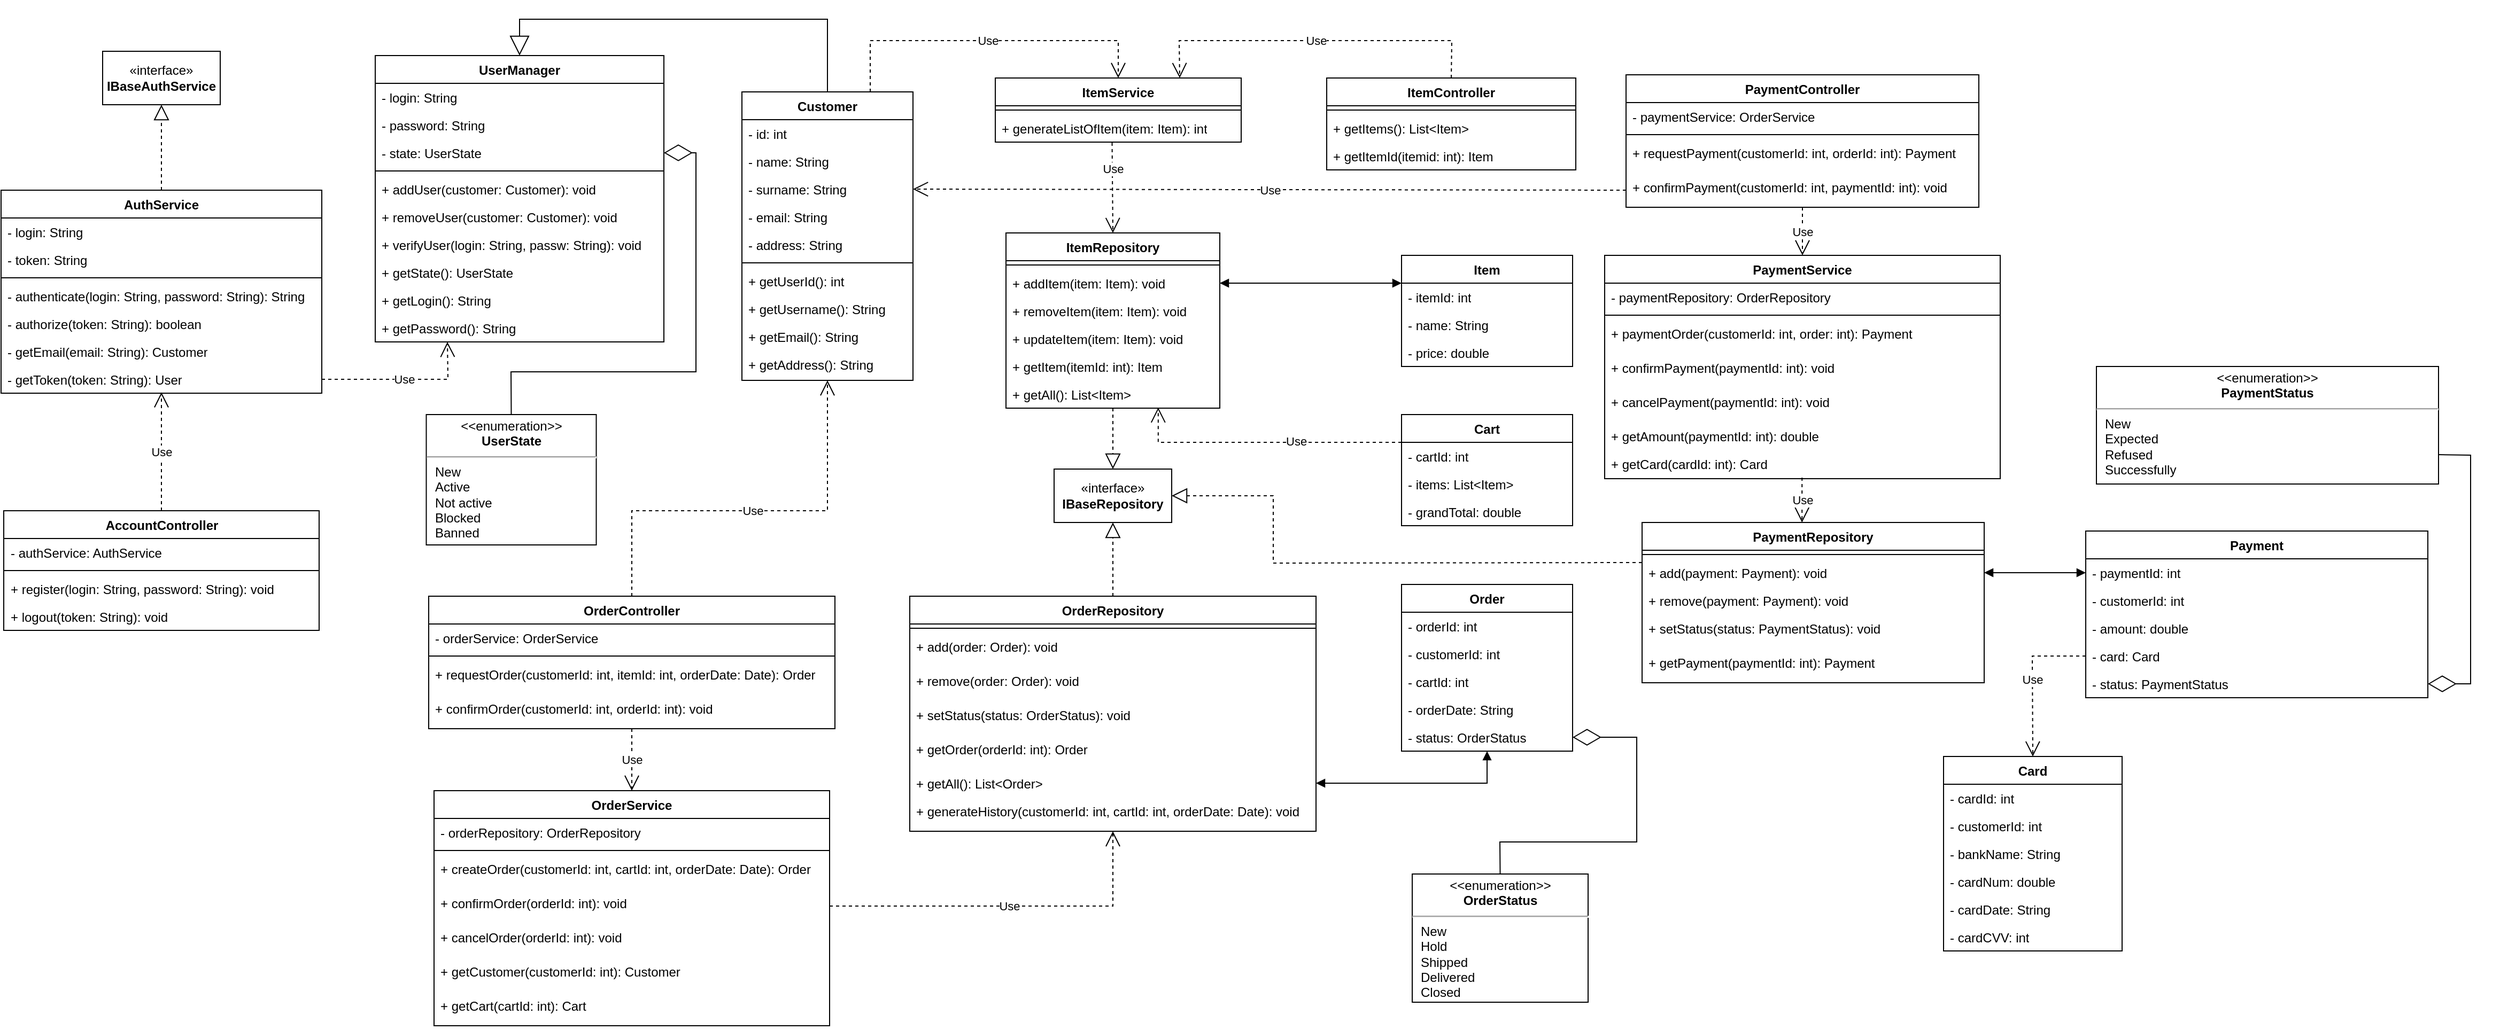 <mxfile version="24.1.0" type="device">
  <diagram id="C5RBs43oDa-KdzZeNtuy" name="Page-1">
    <mxGraphModel dx="2327" dy="2068" grid="1" gridSize="10" guides="1" tooltips="1" connect="1" arrows="1" fold="1" page="1" pageScale="1" pageWidth="827" pageHeight="1169" math="0" shadow="0">
      <root>
        <mxCell id="WIyWlLk6GJQsqaUBKTNV-0" />
        <mxCell id="WIyWlLk6GJQsqaUBKTNV-1" parent="WIyWlLk6GJQsqaUBKTNV-0" />
        <mxCell id="zkfFHV4jXpPFQw0GAbJ--0" value="Customer" style="swimlane;fontStyle=1;align=center;verticalAlign=top;childLayout=stackLayout;horizontal=1;startSize=26;horizontalStack=0;resizeParent=1;resizeLast=0;collapsible=1;marginBottom=0;rounded=0;shadow=0;strokeWidth=1;" parent="WIyWlLk6GJQsqaUBKTNV-1" vertex="1">
          <mxGeometry x="353" y="68" width="160" height="270" as="geometry">
            <mxRectangle x="230" y="140" width="160" height="26" as="alternateBounds" />
          </mxGeometry>
        </mxCell>
        <mxCell id="zkfFHV4jXpPFQw0GAbJ--1" value="- id: int" style="text;align=left;verticalAlign=top;spacingLeft=4;spacingRight=4;overflow=hidden;rotatable=0;points=[[0,0.5],[1,0.5]];portConstraint=eastwest;" parent="zkfFHV4jXpPFQw0GAbJ--0" vertex="1">
          <mxGeometry y="26" width="160" height="26" as="geometry" />
        </mxCell>
        <mxCell id="zkfFHV4jXpPFQw0GAbJ--2" value="- name: String" style="text;align=left;verticalAlign=top;spacingLeft=4;spacingRight=4;overflow=hidden;rotatable=0;points=[[0,0.5],[1,0.5]];portConstraint=eastwest;rounded=0;shadow=0;html=0;" parent="zkfFHV4jXpPFQw0GAbJ--0" vertex="1">
          <mxGeometry y="52" width="160" height="26" as="geometry" />
        </mxCell>
        <mxCell id="yzUJfq3pG1hyiJCJ5-qz-5" value="- surname: String" style="text;align=left;verticalAlign=top;spacingLeft=4;spacingRight=4;overflow=hidden;rotatable=0;points=[[0,0.5],[1,0.5]];portConstraint=eastwest;rounded=0;shadow=0;html=0;" parent="zkfFHV4jXpPFQw0GAbJ--0" vertex="1">
          <mxGeometry y="78" width="160" height="26" as="geometry" />
        </mxCell>
        <mxCell id="zkfFHV4jXpPFQw0GAbJ--3" value="- email: String" style="text;align=left;verticalAlign=top;spacingLeft=4;spacingRight=4;overflow=hidden;rotatable=0;points=[[0,0.5],[1,0.5]];portConstraint=eastwest;rounded=0;shadow=0;html=0;" parent="zkfFHV4jXpPFQw0GAbJ--0" vertex="1">
          <mxGeometry y="104" width="160" height="26" as="geometry" />
        </mxCell>
        <mxCell id="Utnqw9MbGtjkP07QCAIf-25" value="- address: String" style="text;align=left;verticalAlign=top;spacingLeft=4;spacingRight=4;overflow=hidden;rotatable=0;points=[[0,0.5],[1,0.5]];portConstraint=eastwest;rounded=0;shadow=0;html=0;" parent="zkfFHV4jXpPFQw0GAbJ--0" vertex="1">
          <mxGeometry y="130" width="160" height="26" as="geometry" />
        </mxCell>
        <mxCell id="zkfFHV4jXpPFQw0GAbJ--4" value="" style="line;html=1;strokeWidth=1;align=left;verticalAlign=middle;spacingTop=-1;spacingLeft=3;spacingRight=3;rotatable=0;labelPosition=right;points=[];portConstraint=eastwest;" parent="zkfFHV4jXpPFQw0GAbJ--0" vertex="1">
          <mxGeometry y="156" width="160" height="8" as="geometry" />
        </mxCell>
        <mxCell id="zkfFHV4jXpPFQw0GAbJ--5" value="+ getUserId(): int " style="text;align=left;verticalAlign=top;spacingLeft=4;spacingRight=4;overflow=hidden;rotatable=0;points=[[0,0.5],[1,0.5]];portConstraint=eastwest;" parent="zkfFHV4jXpPFQw0GAbJ--0" vertex="1">
          <mxGeometry y="164" width="160" height="26" as="geometry" />
        </mxCell>
        <mxCell id="Utnqw9MbGtjkP07QCAIf-0" value="+ getUsername(): String" style="text;align=left;verticalAlign=top;spacingLeft=4;spacingRight=4;overflow=hidden;rotatable=0;points=[[0,0.5],[1,0.5]];portConstraint=eastwest;" parent="zkfFHV4jXpPFQw0GAbJ--0" vertex="1">
          <mxGeometry y="190" width="160" height="26" as="geometry" />
        </mxCell>
        <mxCell id="Utnqw9MbGtjkP07QCAIf-1" value="+ getEmail(): String" style="text;align=left;verticalAlign=top;spacingLeft=4;spacingRight=4;overflow=hidden;rotatable=0;points=[[0,0.5],[1,0.5]];portConstraint=eastwest;" parent="zkfFHV4jXpPFQw0GAbJ--0" vertex="1">
          <mxGeometry y="216" width="160" height="26" as="geometry" />
        </mxCell>
        <mxCell id="Utnqw9MbGtjkP07QCAIf-26" value="+ getAddress(): String" style="text;align=left;verticalAlign=top;spacingLeft=4;spacingRight=4;overflow=hidden;rotatable=0;points=[[0,0.5],[1,0.5]];portConstraint=eastwest;" parent="zkfFHV4jXpPFQw0GAbJ--0" vertex="1">
          <mxGeometry y="242" width="160" height="26" as="geometry" />
        </mxCell>
        <mxCell id="zkfFHV4jXpPFQw0GAbJ--6" value="Order" style="swimlane;fontStyle=1;align=center;verticalAlign=top;childLayout=stackLayout;horizontal=1;startSize=26;horizontalStack=0;resizeParent=1;resizeLast=0;collapsible=1;marginBottom=0;rounded=0;shadow=0;strokeWidth=1;" parent="WIyWlLk6GJQsqaUBKTNV-1" vertex="1">
          <mxGeometry x="970" y="529" width="160" height="156" as="geometry">
            <mxRectangle x="970" y="529" width="160" height="26" as="alternateBounds" />
          </mxGeometry>
        </mxCell>
        <mxCell id="zkfFHV4jXpPFQw0GAbJ--7" value="- orderId: int" style="text;align=left;verticalAlign=top;spacingLeft=4;spacingRight=4;overflow=hidden;rotatable=0;points=[[0,0.5],[1,0.5]];portConstraint=eastwest;" parent="zkfFHV4jXpPFQw0GAbJ--6" vertex="1">
          <mxGeometry y="26" width="160" height="26" as="geometry" />
        </mxCell>
        <mxCell id="h6-QNopqAeGrzjp_F7i4-49" value="- customerId: int" style="text;align=left;verticalAlign=top;spacingLeft=4;spacingRight=4;overflow=hidden;rotatable=0;points=[[0,0.5],[1,0.5]];portConstraint=eastwest;rounded=0;shadow=0;html=0;" parent="zkfFHV4jXpPFQw0GAbJ--6" vertex="1">
          <mxGeometry y="52" width="160" height="26" as="geometry" />
        </mxCell>
        <mxCell id="h6-QNopqAeGrzjp_F7i4-50" value="- cartId: int" style="text;align=left;verticalAlign=top;spacingLeft=4;spacingRight=4;overflow=hidden;rotatable=0;points=[[0,0.5],[1,0.5]];portConstraint=eastwest;rounded=0;shadow=0;html=0;" parent="zkfFHV4jXpPFQw0GAbJ--6" vertex="1">
          <mxGeometry y="78" width="160" height="26" as="geometry" />
        </mxCell>
        <mxCell id="yzUJfq3pG1hyiJCJ5-qz-48" value="- orderDate: String" style="text;align=left;verticalAlign=top;spacingLeft=4;spacingRight=4;overflow=hidden;rotatable=0;points=[[0,0.5],[1,0.5]];portConstraint=eastwest;rounded=0;shadow=0;html=0;" parent="zkfFHV4jXpPFQw0GAbJ--6" vertex="1">
          <mxGeometry y="104" width="160" height="26" as="geometry" />
        </mxCell>
        <mxCell id="Utnqw9MbGtjkP07QCAIf-2" value="- status: OrderStatus" style="text;align=left;verticalAlign=top;spacingLeft=4;spacingRight=4;overflow=hidden;rotatable=0;points=[[0,0.5],[1,0.5]];portConstraint=eastwest;rounded=0;shadow=0;html=0;" parent="zkfFHV4jXpPFQw0GAbJ--6" vertex="1">
          <mxGeometry y="130" width="160" height="26" as="geometry" />
        </mxCell>
        <mxCell id="Utnqw9MbGtjkP07QCAIf-5" value="Item" style="swimlane;fontStyle=1;align=center;verticalAlign=top;childLayout=stackLayout;horizontal=1;startSize=26;horizontalStack=0;resizeParent=1;resizeParentMax=0;resizeLast=0;collapsible=1;marginBottom=0;whiteSpace=wrap;html=1;" parent="WIyWlLk6GJQsqaUBKTNV-1" vertex="1">
          <mxGeometry x="970" y="221" width="160" height="104" as="geometry" />
        </mxCell>
        <mxCell id="Utnqw9MbGtjkP07QCAIf-6" value="- itemId: int" style="text;strokeColor=none;fillColor=none;align=left;verticalAlign=top;spacingLeft=4;spacingRight=4;overflow=hidden;rotatable=0;points=[[0,0.5],[1,0.5]];portConstraint=eastwest;whiteSpace=wrap;html=1;" parent="Utnqw9MbGtjkP07QCAIf-5" vertex="1">
          <mxGeometry y="26" width="160" height="26" as="geometry" />
        </mxCell>
        <mxCell id="Utnqw9MbGtjkP07QCAIf-10" value="- name: String" style="text;strokeColor=none;fillColor=none;align=left;verticalAlign=top;spacingLeft=4;spacingRight=4;overflow=hidden;rotatable=0;points=[[0,0.5],[1,0.5]];portConstraint=eastwest;whiteSpace=wrap;html=1;" parent="Utnqw9MbGtjkP07QCAIf-5" vertex="1">
          <mxGeometry y="52" width="160" height="26" as="geometry" />
        </mxCell>
        <mxCell id="Utnqw9MbGtjkP07QCAIf-12" value="- price: double" style="text;strokeColor=none;fillColor=none;align=left;verticalAlign=top;spacingLeft=4;spacingRight=4;overflow=hidden;rotatable=0;points=[[0,0.5],[1,0.5]];portConstraint=eastwest;whiteSpace=wrap;html=1;" parent="Utnqw9MbGtjkP07QCAIf-5" vertex="1">
          <mxGeometry y="78" width="160" height="26" as="geometry" />
        </mxCell>
        <mxCell id="Utnqw9MbGtjkP07QCAIf-13" value="UserManager" style="swimlane;fontStyle=1;align=center;verticalAlign=top;childLayout=stackLayout;horizontal=1;startSize=26;horizontalStack=0;resizeParent=1;resizeParentMax=0;resizeLast=0;collapsible=1;marginBottom=0;whiteSpace=wrap;html=1;" parent="WIyWlLk6GJQsqaUBKTNV-1" vertex="1">
          <mxGeometry x="10" y="34" width="270" height="268" as="geometry">
            <mxRectangle x="10" y="34" width="110" height="30" as="alternateBounds" />
          </mxGeometry>
        </mxCell>
        <mxCell id="Utnqw9MbGtjkP07QCAIf-23" value="- login: String" style="text;strokeColor=none;fillColor=none;align=left;verticalAlign=top;spacingLeft=4;spacingRight=4;overflow=hidden;rotatable=0;points=[[0,0.5],[1,0.5]];portConstraint=eastwest;whiteSpace=wrap;html=1;" parent="Utnqw9MbGtjkP07QCAIf-13" vertex="1">
          <mxGeometry y="26" width="270" height="26" as="geometry" />
        </mxCell>
        <mxCell id="Utnqw9MbGtjkP07QCAIf-14" value="- password: String" style="text;strokeColor=none;fillColor=none;align=left;verticalAlign=top;spacingLeft=4;spacingRight=4;overflow=hidden;rotatable=0;points=[[0,0.5],[1,0.5]];portConstraint=eastwest;whiteSpace=wrap;html=1;" parent="Utnqw9MbGtjkP07QCAIf-13" vertex="1">
          <mxGeometry y="52" width="270" height="26" as="geometry" />
        </mxCell>
        <mxCell id="Utnqw9MbGtjkP07QCAIf-21" value="- state: UserState" style="text;strokeColor=none;fillColor=none;align=left;verticalAlign=top;spacingLeft=4;spacingRight=4;overflow=hidden;rotatable=0;points=[[0,0.5],[1,0.5]];portConstraint=eastwest;whiteSpace=wrap;html=1;" parent="Utnqw9MbGtjkP07QCAIf-13" vertex="1">
          <mxGeometry y="78" width="270" height="26" as="geometry" />
        </mxCell>
        <mxCell id="Utnqw9MbGtjkP07QCAIf-15" value="" style="line;strokeWidth=1;fillColor=none;align=left;verticalAlign=middle;spacingTop=-1;spacingLeft=3;spacingRight=3;rotatable=0;labelPosition=right;points=[];portConstraint=eastwest;strokeColor=inherit;" parent="Utnqw9MbGtjkP07QCAIf-13" vertex="1">
          <mxGeometry y="104" width="270" height="8" as="geometry" />
        </mxCell>
        <mxCell id="7NX_HqabNB2ax2BZfUgR-0" value="+ addUser(customer: Customer): void" style="text;strokeColor=none;fillColor=none;align=left;verticalAlign=top;spacingLeft=4;spacingRight=4;overflow=hidden;rotatable=0;points=[[0,0.5],[1,0.5]];portConstraint=eastwest;whiteSpace=wrap;html=1;" vertex="1" parent="Utnqw9MbGtjkP07QCAIf-13">
          <mxGeometry y="112" width="270" height="26" as="geometry" />
        </mxCell>
        <mxCell id="7NX_HqabNB2ax2BZfUgR-1" value="+ removeUser(customer: Customer): void" style="text;strokeColor=none;fillColor=none;align=left;verticalAlign=top;spacingLeft=4;spacingRight=4;overflow=hidden;rotatable=0;points=[[0,0.5],[1,0.5]];portConstraint=eastwest;whiteSpace=wrap;html=1;" vertex="1" parent="Utnqw9MbGtjkP07QCAIf-13">
          <mxGeometry y="138" width="270" height="26" as="geometry" />
        </mxCell>
        <mxCell id="Utnqw9MbGtjkP07QCAIf-16" value="+ verifyUser(login: String, passw: String): void" style="text;strokeColor=none;fillColor=none;align=left;verticalAlign=top;spacingLeft=4;spacingRight=4;overflow=hidden;rotatable=0;points=[[0,0.5],[1,0.5]];portConstraint=eastwest;whiteSpace=wrap;html=1;" parent="Utnqw9MbGtjkP07QCAIf-13" vertex="1">
          <mxGeometry y="164" width="270" height="26" as="geometry" />
        </mxCell>
        <mxCell id="Utnqw9MbGtjkP07QCAIf-24" value="+ getState(): UserState" style="text;strokeColor=none;fillColor=none;align=left;verticalAlign=top;spacingLeft=4;spacingRight=4;overflow=hidden;rotatable=0;points=[[0,0.5],[1,0.5]];portConstraint=eastwest;whiteSpace=wrap;html=1;" parent="Utnqw9MbGtjkP07QCAIf-13" vertex="1">
          <mxGeometry y="190" width="270" height="26" as="geometry" />
        </mxCell>
        <mxCell id="yzUJfq3pG1hyiJCJ5-qz-66" value="+ getLogin(): String" style="text;strokeColor=none;fillColor=none;align=left;verticalAlign=top;spacingLeft=4;spacingRight=4;overflow=hidden;rotatable=0;points=[[0,0.5],[1,0.5]];portConstraint=eastwest;whiteSpace=wrap;html=1;" parent="Utnqw9MbGtjkP07QCAIf-13" vertex="1">
          <mxGeometry y="216" width="270" height="26" as="geometry" />
        </mxCell>
        <mxCell id="Utnqw9MbGtjkP07QCAIf-22" value="+ getPassword(): String" style="text;strokeColor=none;fillColor=none;align=left;verticalAlign=top;spacingLeft=4;spacingRight=4;overflow=hidden;rotatable=0;points=[[0,0.5],[1,0.5]];portConstraint=eastwest;whiteSpace=wrap;html=1;" parent="Utnqw9MbGtjkP07QCAIf-13" vertex="1">
          <mxGeometry y="242" width="270" height="26" as="geometry" />
        </mxCell>
        <mxCell id="Utnqw9MbGtjkP07QCAIf-40" value="&lt;p style=&quot;margin:0px;margin-top:4px;text-align:center;&quot;&gt;&amp;lt;&amp;lt;enumeration&amp;gt;&amp;gt;&lt;br&gt;&lt;b&gt;UserState&lt;/b&gt;&lt;/p&gt;&lt;hr&gt;&lt;p style=&quot;margin:0px;margin-left:8px;text-align:left;&quot;&gt;New&lt;br&gt;Active&lt;/p&gt;&lt;p style=&quot;margin:0px;margin-left:8px;text-align:left;&quot;&gt;Not active&lt;br&gt;&lt;/p&gt;&lt;p style=&quot;margin:0px;margin-left:8px;text-align:left;&quot;&gt;Blocked&lt;/p&gt;&lt;p style=&quot;margin:0px;margin-left:8px;text-align:left;&quot;&gt;Banned&lt;/p&gt;&lt;p style=&quot;margin:0px;margin-left:8px;text-align:left;&quot;&gt;&lt;br&gt;&lt;/p&gt;" style="shape=rect;html=1;overflow=fill;whiteSpace=wrap;" parent="WIyWlLk6GJQsqaUBKTNV-1" vertex="1">
          <mxGeometry x="57.75" y="370" width="159" height="122" as="geometry" />
        </mxCell>
        <mxCell id="Utnqw9MbGtjkP07QCAIf-41" value="Payment" style="swimlane;fontStyle=1;align=center;verticalAlign=top;childLayout=stackLayout;horizontal=1;startSize=26;horizontalStack=0;resizeParent=1;resizeParentMax=0;resizeLast=0;collapsible=1;marginBottom=0;whiteSpace=wrap;html=1;" parent="WIyWlLk6GJQsqaUBKTNV-1" vertex="1">
          <mxGeometry x="1610" y="479" width="320" height="156" as="geometry" />
        </mxCell>
        <mxCell id="Utnqw9MbGtjkP07QCAIf-42" value="- paymentId: int" style="text;strokeColor=none;fillColor=none;align=left;verticalAlign=top;spacingLeft=4;spacingRight=4;overflow=hidden;rotatable=0;points=[[0,0.5],[1,0.5]];portConstraint=eastwest;whiteSpace=wrap;html=1;" parent="Utnqw9MbGtjkP07QCAIf-41" vertex="1">
          <mxGeometry y="26" width="320" height="26" as="geometry" />
        </mxCell>
        <mxCell id="h6-QNopqAeGrzjp_F7i4-93" value="- customerId: int" style="text;align=left;verticalAlign=top;spacingLeft=4;spacingRight=4;overflow=hidden;rotatable=0;points=[[0,0.5],[1,0.5]];portConstraint=eastwest;rounded=0;shadow=0;html=0;" parent="Utnqw9MbGtjkP07QCAIf-41" vertex="1">
          <mxGeometry y="52" width="320" height="26" as="geometry" />
        </mxCell>
        <mxCell id="Utnqw9MbGtjkP07QCAIf-48" value="- amount: double" style="text;strokeColor=none;fillColor=none;align=left;verticalAlign=top;spacingLeft=4;spacingRight=4;overflow=hidden;rotatable=0;points=[[0,0.5],[1,0.5]];portConstraint=eastwest;whiteSpace=wrap;html=1;" parent="Utnqw9MbGtjkP07QCAIf-41" vertex="1">
          <mxGeometry y="78" width="320" height="26" as="geometry" />
        </mxCell>
        <mxCell id="h6-QNopqAeGrzjp_F7i4-112" value="- card: Card" style="text;strokeColor=none;fillColor=none;align=left;verticalAlign=top;spacingLeft=4;spacingRight=4;overflow=hidden;rotatable=0;points=[[0,0.5],[1,0.5]];portConstraint=eastwest;whiteSpace=wrap;html=1;" parent="Utnqw9MbGtjkP07QCAIf-41" vertex="1">
          <mxGeometry y="104" width="320" height="26" as="geometry" />
        </mxCell>
        <mxCell id="Utnqw9MbGtjkP07QCAIf-47" value="- status:&amp;nbsp;PaymentStatus" style="text;strokeColor=none;fillColor=none;align=left;verticalAlign=top;spacingLeft=4;spacingRight=4;overflow=hidden;rotatable=0;points=[[0,0.5],[1,0.5]];portConstraint=eastwest;whiteSpace=wrap;html=1;" parent="Utnqw9MbGtjkP07QCAIf-41" vertex="1">
          <mxGeometry y="130" width="320" height="26" as="geometry" />
        </mxCell>
        <mxCell id="Utnqw9MbGtjkP07QCAIf-57" value="ItemRepository" style="swimlane;fontStyle=1;align=center;verticalAlign=top;childLayout=stackLayout;horizontal=1;startSize=26;horizontalStack=0;resizeParent=1;resizeParentMax=0;resizeLast=0;collapsible=1;marginBottom=0;whiteSpace=wrap;html=1;" parent="WIyWlLk6GJQsqaUBKTNV-1" vertex="1">
          <mxGeometry x="600" y="200" width="200" height="164" as="geometry">
            <mxRectangle x="600" y="200" width="120" height="30" as="alternateBounds" />
          </mxGeometry>
        </mxCell>
        <mxCell id="Utnqw9MbGtjkP07QCAIf-59" value="" style="line;strokeWidth=1;fillColor=none;align=left;verticalAlign=middle;spacingTop=-1;spacingLeft=3;spacingRight=3;rotatable=0;labelPosition=right;points=[];portConstraint=eastwest;strokeColor=inherit;" parent="Utnqw9MbGtjkP07QCAIf-57" vertex="1">
          <mxGeometry y="26" width="200" height="8" as="geometry" />
        </mxCell>
        <mxCell id="Utnqw9MbGtjkP07QCAIf-60" value="+ addItem(item: Item): void" style="text;strokeColor=none;fillColor=none;align=left;verticalAlign=top;spacingLeft=4;spacingRight=4;overflow=hidden;rotatable=0;points=[[0,0.5],[1,0.5]];portConstraint=eastwest;whiteSpace=wrap;html=1;" parent="Utnqw9MbGtjkP07QCAIf-57" vertex="1">
          <mxGeometry y="34" width="200" height="26" as="geometry" />
        </mxCell>
        <mxCell id="Utnqw9MbGtjkP07QCAIf-61" value="+ removeItem(item: Item): void" style="text;strokeColor=none;fillColor=none;align=left;verticalAlign=top;spacingLeft=4;spacingRight=4;overflow=hidden;rotatable=0;points=[[0,0.5],[1,0.5]];portConstraint=eastwest;whiteSpace=wrap;html=1;" parent="Utnqw9MbGtjkP07QCAIf-57" vertex="1">
          <mxGeometry y="60" width="200" height="26" as="geometry" />
        </mxCell>
        <mxCell id="h6-QNopqAeGrzjp_F7i4-10" value="+ updateItem(item: Item): void" style="text;strokeColor=none;fillColor=none;align=left;verticalAlign=top;spacingLeft=4;spacingRight=4;overflow=hidden;rotatable=0;points=[[0,0.5],[1,0.5]];portConstraint=eastwest;whiteSpace=wrap;html=1;" parent="Utnqw9MbGtjkP07QCAIf-57" vertex="1">
          <mxGeometry y="86" width="200" height="26" as="geometry" />
        </mxCell>
        <mxCell id="h6-QNopqAeGrzjp_F7i4-41" value="+ getItem(itemId: int): Item" style="text;strokeColor=none;fillColor=none;align=left;verticalAlign=top;spacingLeft=4;spacingRight=4;overflow=hidden;rotatable=0;points=[[0,0.5],[1,0.5]];portConstraint=eastwest;whiteSpace=wrap;html=1;" parent="Utnqw9MbGtjkP07QCAIf-57" vertex="1">
          <mxGeometry y="112" width="200" height="26" as="geometry" />
        </mxCell>
        <mxCell id="Utnqw9MbGtjkP07QCAIf-62" value="+ getAll(): List&amp;lt;Item&amp;gt;" style="text;strokeColor=none;fillColor=none;align=left;verticalAlign=top;spacingLeft=4;spacingRight=4;overflow=hidden;rotatable=0;points=[[0,0.5],[1,0.5]];portConstraint=eastwest;whiteSpace=wrap;html=1;" parent="Utnqw9MbGtjkP07QCAIf-57" vertex="1">
          <mxGeometry y="138" width="200" height="26" as="geometry" />
        </mxCell>
        <mxCell id="Utnqw9MbGtjkP07QCAIf-69" value="&lt;p style=&quot;margin:0px;margin-top:4px;text-align:center;&quot;&gt;&amp;lt;&amp;lt;enumeration&amp;gt;&amp;gt;&lt;br&gt;&lt;b&gt;OrderStatus&lt;/b&gt;&lt;/p&gt;&lt;hr&gt;&lt;p style=&quot;margin:0px;margin-left:8px;text-align:left;&quot;&gt;New&lt;/p&gt;&lt;p style=&quot;margin:0px;margin-left:8px;text-align:left;&quot;&gt;Hold&lt;br&gt;Shipped&lt;/p&gt;&lt;p style=&quot;margin:0px;margin-left:8px;text-align:left;&quot;&gt;Delivered&lt;/p&gt;&lt;p style=&quot;margin:0px;margin-left:8px;text-align:left;&quot;&gt;Closed&lt;/p&gt;" style="shape=rect;html=1;overflow=fill;whiteSpace=wrap;" parent="WIyWlLk6GJQsqaUBKTNV-1" vertex="1">
          <mxGeometry x="980" y="800" width="164.5" height="120" as="geometry" />
        </mxCell>
        <mxCell id="_effBSv1VUjX19H3uU8J-0" value="AuthService" style="swimlane;fontStyle=1;align=center;verticalAlign=top;childLayout=stackLayout;horizontal=1;startSize=26;horizontalStack=0;resizeParent=1;resizeParentMax=0;resizeLast=0;collapsible=1;marginBottom=0;whiteSpace=wrap;html=1;" parent="WIyWlLk6GJQsqaUBKTNV-1" vertex="1">
          <mxGeometry x="-340" y="160" width="300" height="190" as="geometry" />
        </mxCell>
        <mxCell id="_effBSv1VUjX19H3uU8J-1" value="- login: String" style="text;strokeColor=none;fillColor=none;align=left;verticalAlign=top;spacingLeft=4;spacingRight=4;overflow=hidden;rotatable=0;points=[[0,0.5],[1,0.5]];portConstraint=eastwest;whiteSpace=wrap;html=1;" parent="_effBSv1VUjX19H3uU8J-0" vertex="1">
          <mxGeometry y="26" width="300" height="26" as="geometry" />
        </mxCell>
        <mxCell id="_effBSv1VUjX19H3uU8J-5" value="- token: String" style="text;strokeColor=none;fillColor=none;align=left;verticalAlign=top;spacingLeft=4;spacingRight=4;overflow=hidden;rotatable=0;points=[[0,0.5],[1,0.5]];portConstraint=eastwest;whiteSpace=wrap;html=1;" parent="_effBSv1VUjX19H3uU8J-0" vertex="1">
          <mxGeometry y="52" width="300" height="26" as="geometry" />
        </mxCell>
        <mxCell id="_effBSv1VUjX19H3uU8J-2" value="" style="line;strokeWidth=1;fillColor=none;align=left;verticalAlign=middle;spacingTop=-1;spacingLeft=3;spacingRight=3;rotatable=0;labelPosition=right;points=[];portConstraint=eastwest;strokeColor=inherit;" parent="_effBSv1VUjX19H3uU8J-0" vertex="1">
          <mxGeometry y="78" width="300" height="8" as="geometry" />
        </mxCell>
        <mxCell id="_effBSv1VUjX19H3uU8J-3" value="- authenticate(login: String, password: String): String" style="text;strokeColor=none;fillColor=none;align=left;verticalAlign=top;spacingLeft=4;spacingRight=4;overflow=hidden;rotatable=0;points=[[0,0.5],[1,0.5]];portConstraint=eastwest;whiteSpace=wrap;html=1;" parent="_effBSv1VUjX19H3uU8J-0" vertex="1">
          <mxGeometry y="86" width="300" height="26" as="geometry" />
        </mxCell>
        <mxCell id="_effBSv1VUjX19H3uU8J-6" value="- authorize(token: String): boolean" style="text;strokeColor=none;fillColor=none;align=left;verticalAlign=top;spacingLeft=4;spacingRight=4;overflow=hidden;rotatable=0;points=[[0,0.5],[1,0.5]];portConstraint=eastwest;whiteSpace=wrap;html=1;" parent="_effBSv1VUjX19H3uU8J-0" vertex="1">
          <mxGeometry y="112" width="300" height="26" as="geometry" />
        </mxCell>
        <mxCell id="_effBSv1VUjX19H3uU8J-7" value="- getEmail(email: String): Customer" style="text;strokeColor=none;fillColor=none;align=left;verticalAlign=top;spacingLeft=4;spacingRight=4;overflow=hidden;rotatable=0;points=[[0,0.5],[1,0.5]];portConstraint=eastwest;whiteSpace=wrap;html=1;" parent="_effBSv1VUjX19H3uU8J-0" vertex="1">
          <mxGeometry y="138" width="300" height="26" as="geometry" />
        </mxCell>
        <mxCell id="_effBSv1VUjX19H3uU8J-8" value="- getToken(token: String): User" style="text;strokeColor=none;fillColor=none;align=left;verticalAlign=top;spacingLeft=4;spacingRight=4;overflow=hidden;rotatable=0;points=[[0,0.5],[1,0.5]];portConstraint=eastwest;whiteSpace=wrap;html=1;" parent="_effBSv1VUjX19H3uU8J-0" vertex="1">
          <mxGeometry y="164" width="300" height="26" as="geometry" />
        </mxCell>
        <mxCell id="_effBSv1VUjX19H3uU8J-4" value="«interface»&lt;br&gt;&lt;b&gt;IBaseAuthService&lt;/b&gt;" style="html=1;whiteSpace=wrap;" parent="WIyWlLk6GJQsqaUBKTNV-1" vertex="1">
          <mxGeometry x="-245" y="30" width="110" height="50" as="geometry" />
        </mxCell>
        <mxCell id="_effBSv1VUjX19H3uU8J-9" value="AccountController" style="swimlane;fontStyle=1;align=center;verticalAlign=top;childLayout=stackLayout;horizontal=1;startSize=26;horizontalStack=0;resizeParent=1;resizeParentMax=0;resizeLast=0;collapsible=1;marginBottom=0;whiteSpace=wrap;html=1;" parent="WIyWlLk6GJQsqaUBKTNV-1" vertex="1">
          <mxGeometry x="-337.5" y="460" width="295" height="112" as="geometry" />
        </mxCell>
        <mxCell id="_effBSv1VUjX19H3uU8J-10" value="- authService: AuthService" style="text;strokeColor=none;fillColor=none;align=left;verticalAlign=top;spacingLeft=4;spacingRight=4;overflow=hidden;rotatable=0;points=[[0,0.5],[1,0.5]];portConstraint=eastwest;whiteSpace=wrap;html=1;" parent="_effBSv1VUjX19H3uU8J-9" vertex="1">
          <mxGeometry y="26" width="295" height="26" as="geometry" />
        </mxCell>
        <mxCell id="_effBSv1VUjX19H3uU8J-11" value="" style="line;strokeWidth=1;fillColor=none;align=left;verticalAlign=middle;spacingTop=-1;spacingLeft=3;spacingRight=3;rotatable=0;labelPosition=right;points=[];portConstraint=eastwest;strokeColor=inherit;" parent="_effBSv1VUjX19H3uU8J-9" vertex="1">
          <mxGeometry y="52" width="295" height="8" as="geometry" />
        </mxCell>
        <mxCell id="_effBSv1VUjX19H3uU8J-12" value="+ register(login: String, password: String): void" style="text;strokeColor=none;fillColor=none;align=left;verticalAlign=top;spacingLeft=4;spacingRight=4;overflow=hidden;rotatable=0;points=[[0,0.5],[1,0.5]];portConstraint=eastwest;whiteSpace=wrap;html=1;" parent="_effBSv1VUjX19H3uU8J-9" vertex="1">
          <mxGeometry y="60" width="295" height="26" as="geometry" />
        </mxCell>
        <mxCell id="_effBSv1VUjX19H3uU8J-17" value="+ logout(token: String): void" style="text;strokeColor=none;fillColor=none;align=left;verticalAlign=top;spacingLeft=4;spacingRight=4;overflow=hidden;rotatable=0;points=[[0,0.5],[1,0.5]];portConstraint=eastwest;whiteSpace=wrap;html=1;" parent="_effBSv1VUjX19H3uU8J-9" vertex="1">
          <mxGeometry y="86" width="295" height="26" as="geometry" />
        </mxCell>
        <mxCell id="_effBSv1VUjX19H3uU8J-19" value="" style="endArrow=block;dashed=1;endFill=0;endSize=12;html=1;rounded=0;exitX=0.5;exitY=0;exitDx=0;exitDy=0;entryX=0.5;entryY=1;entryDx=0;entryDy=0;" parent="WIyWlLk6GJQsqaUBKTNV-1" source="_effBSv1VUjX19H3uU8J-0" target="_effBSv1VUjX19H3uU8J-4" edge="1">
          <mxGeometry width="160" relative="1" as="geometry">
            <mxPoint x="-80" y="280" as="sourcePoint" />
            <mxPoint x="80" y="280" as="targetPoint" />
          </mxGeometry>
        </mxCell>
        <mxCell id="_effBSv1VUjX19H3uU8J-22" value="Use" style="endArrow=open;endSize=12;dashed=1;html=1;rounded=0;exitX=0.5;exitY=0;exitDx=0;exitDy=0;entryX=0.5;entryY=0.968;entryDx=0;entryDy=0;entryPerimeter=0;" parent="WIyWlLk6GJQsqaUBKTNV-1" source="_effBSv1VUjX19H3uU8J-9" target="_effBSv1VUjX19H3uU8J-8" edge="1">
          <mxGeometry width="160" relative="1" as="geometry">
            <mxPoint x="140" y="370" as="sourcePoint" />
            <mxPoint x="300" y="370" as="targetPoint" />
          </mxGeometry>
        </mxCell>
        <mxCell id="yzUJfq3pG1hyiJCJ5-qz-0" value="Card" style="swimlane;fontStyle=1;align=center;verticalAlign=top;childLayout=stackLayout;horizontal=1;startSize=26;horizontalStack=0;resizeParent=1;resizeParentMax=0;resizeLast=0;collapsible=1;marginBottom=0;whiteSpace=wrap;html=1;" parent="WIyWlLk6GJQsqaUBKTNV-1" vertex="1">
          <mxGeometry x="1477" y="690" width="167" height="182" as="geometry">
            <mxRectangle x="1895" y="80" width="70" height="30" as="alternateBounds" />
          </mxGeometry>
        </mxCell>
        <mxCell id="h6-QNopqAeGrzjp_F7i4-110" value="- cardId: int" style="text;strokeColor=none;fillColor=none;align=left;verticalAlign=top;spacingLeft=4;spacingRight=4;overflow=hidden;rotatable=0;points=[[0,0.5],[1,0.5]];portConstraint=eastwest;whiteSpace=wrap;html=1;" parent="yzUJfq3pG1hyiJCJ5-qz-0" vertex="1">
          <mxGeometry y="26" width="167" height="26" as="geometry" />
        </mxCell>
        <mxCell id="yzUJfq3pG1hyiJCJ5-qz-1" value="- customerId: int" style="text;strokeColor=none;fillColor=none;align=left;verticalAlign=top;spacingLeft=4;spacingRight=4;overflow=hidden;rotatable=0;points=[[0,0.5],[1,0.5]];portConstraint=eastwest;whiteSpace=wrap;html=1;" parent="yzUJfq3pG1hyiJCJ5-qz-0" vertex="1">
          <mxGeometry y="52" width="167" height="26" as="geometry" />
        </mxCell>
        <mxCell id="yzUJfq3pG1hyiJCJ5-qz-6" value="- bankName: String" style="text;strokeColor=none;fillColor=none;align=left;verticalAlign=top;spacingLeft=4;spacingRight=4;overflow=hidden;rotatable=0;points=[[0,0.5],[1,0.5]];portConstraint=eastwest;whiteSpace=wrap;html=1;" parent="yzUJfq3pG1hyiJCJ5-qz-0" vertex="1">
          <mxGeometry y="78" width="167" height="26" as="geometry" />
        </mxCell>
        <mxCell id="yzUJfq3pG1hyiJCJ5-qz-7" value="- cardNum: double" style="text;strokeColor=none;fillColor=none;align=left;verticalAlign=top;spacingLeft=4;spacingRight=4;overflow=hidden;rotatable=0;points=[[0,0.5],[1,0.5]];portConstraint=eastwest;whiteSpace=wrap;html=1;" parent="yzUJfq3pG1hyiJCJ5-qz-0" vertex="1">
          <mxGeometry y="104" width="167" height="26" as="geometry" />
        </mxCell>
        <mxCell id="yzUJfq3pG1hyiJCJ5-qz-8" value="- cardDate: String&amp;nbsp;" style="text;strokeColor=none;fillColor=none;align=left;verticalAlign=top;spacingLeft=4;spacingRight=4;overflow=hidden;rotatable=0;points=[[0,0.5],[1,0.5]];portConstraint=eastwest;whiteSpace=wrap;html=1;" parent="yzUJfq3pG1hyiJCJ5-qz-0" vertex="1">
          <mxGeometry y="130" width="167" height="26" as="geometry" />
        </mxCell>
        <mxCell id="yzUJfq3pG1hyiJCJ5-qz-10" value="- cardCVV: int" style="text;strokeColor=none;fillColor=none;align=left;verticalAlign=top;spacingLeft=4;spacingRight=4;overflow=hidden;rotatable=0;points=[[0,0.5],[1,0.5]];portConstraint=eastwest;whiteSpace=wrap;html=1;" parent="yzUJfq3pG1hyiJCJ5-qz-0" vertex="1">
          <mxGeometry y="156" width="167" height="26" as="geometry" />
        </mxCell>
        <mxCell id="Utnqw9MbGtjkP07QCAIf-72" value="&lt;p style=&quot;margin:0px;margin-top:4px;text-align:center;&quot;&gt;&amp;lt;&amp;lt;enumeration&amp;gt;&amp;gt;&lt;br&gt;&lt;b&gt;PaymentStatus&lt;br&gt;&lt;/b&gt;&lt;/p&gt;&lt;hr&gt;&lt;p style=&quot;margin:0px;margin-left:8px;text-align:left;&quot;&gt;New&lt;/p&gt;&lt;p style=&quot;margin:0px;margin-left:8px;text-align:left;&quot;&gt;Expected&lt;/p&gt;&lt;p style=&quot;margin:0px;margin-left:8px;text-align:left;&quot;&gt;Refused&lt;br&gt;Successfully&amp;nbsp;&lt;/p&gt;" style="shape=rect;html=1;overflow=fill;whiteSpace=wrap;" parent="WIyWlLk6GJQsqaUBKTNV-1" vertex="1">
          <mxGeometry x="1620" y="325" width="320" height="110" as="geometry" />
        </mxCell>
        <mxCell id="yzUJfq3pG1hyiJCJ5-qz-76" value="" style="endArrow=block;endSize=16;endFill=0;html=1;rounded=0;exitX=0.5;exitY=0;exitDx=0;exitDy=0;entryX=0.5;entryY=0;entryDx=0;entryDy=0;" parent="WIyWlLk6GJQsqaUBKTNV-1" source="zkfFHV4jXpPFQw0GAbJ--0" target="Utnqw9MbGtjkP07QCAIf-13" edge="1">
          <mxGeometry width="160" relative="1" as="geometry">
            <mxPoint x="530" y="290" as="sourcePoint" />
            <mxPoint x="690" y="290" as="targetPoint" />
            <Array as="points">
              <mxPoint x="433" />
              <mxPoint x="145" />
            </Array>
          </mxGeometry>
        </mxCell>
        <mxCell id="h6-QNopqAeGrzjp_F7i4-0" value="ItemService" style="swimlane;fontStyle=1;align=center;verticalAlign=top;childLayout=stackLayout;horizontal=1;startSize=26;horizontalStack=0;resizeParent=1;resizeParentMax=0;resizeLast=0;collapsible=1;marginBottom=0;whiteSpace=wrap;html=1;" parent="WIyWlLk6GJQsqaUBKTNV-1" vertex="1">
          <mxGeometry x="590" y="55" width="230" height="60" as="geometry">
            <mxRectangle x="590" y="55" width="100" height="30" as="alternateBounds" />
          </mxGeometry>
        </mxCell>
        <mxCell id="h6-QNopqAeGrzjp_F7i4-2" value="" style="line;strokeWidth=1;fillColor=none;align=left;verticalAlign=middle;spacingTop=-1;spacingLeft=3;spacingRight=3;rotatable=0;labelPosition=right;points=[];portConstraint=eastwest;strokeColor=inherit;" parent="h6-QNopqAeGrzjp_F7i4-0" vertex="1">
          <mxGeometry y="26" width="230" height="8" as="geometry" />
        </mxCell>
        <mxCell id="h6-QNopqAeGrzjp_F7i4-4" value="+ generateListOfItem(item: Item): int" style="text;strokeColor=none;fillColor=none;align=left;verticalAlign=top;spacingLeft=4;spacingRight=4;overflow=hidden;rotatable=0;points=[[0,0.5],[1,0.5]];portConstraint=eastwest;whiteSpace=wrap;html=1;" parent="h6-QNopqAeGrzjp_F7i4-0" vertex="1">
          <mxGeometry y="34" width="230" height="26" as="geometry" />
        </mxCell>
        <mxCell id="h6-QNopqAeGrzjp_F7i4-6" value="ItemController" style="swimlane;fontStyle=1;align=center;verticalAlign=top;childLayout=stackLayout;horizontal=1;startSize=26;horizontalStack=0;resizeParent=1;resizeParentMax=0;resizeLast=0;collapsible=1;marginBottom=0;whiteSpace=wrap;html=1;" parent="WIyWlLk6GJQsqaUBKTNV-1" vertex="1">
          <mxGeometry x="900" y="55" width="233" height="86" as="geometry" />
        </mxCell>
        <mxCell id="h6-QNopqAeGrzjp_F7i4-7" value="" style="line;strokeWidth=1;fillColor=none;align=left;verticalAlign=middle;spacingTop=-1;spacingLeft=3;spacingRight=3;rotatable=0;labelPosition=right;points=[];portConstraint=eastwest;strokeColor=inherit;" parent="h6-QNopqAeGrzjp_F7i4-6" vertex="1">
          <mxGeometry y="26" width="233" height="8" as="geometry" />
        </mxCell>
        <mxCell id="h6-QNopqAeGrzjp_F7i4-8" value="+ getItems(): List&amp;lt;Item&amp;gt;" style="text;strokeColor=none;fillColor=none;align=left;verticalAlign=top;spacingLeft=4;spacingRight=4;overflow=hidden;rotatable=0;points=[[0,0.5],[1,0.5]];portConstraint=eastwest;whiteSpace=wrap;html=1;" parent="h6-QNopqAeGrzjp_F7i4-6" vertex="1">
          <mxGeometry y="34" width="233" height="26" as="geometry" />
        </mxCell>
        <mxCell id="h6-QNopqAeGrzjp_F7i4-9" value="+ getItemId(itemid: int): Item" style="text;strokeColor=none;fillColor=none;align=left;verticalAlign=top;spacingLeft=4;spacingRight=4;overflow=hidden;rotatable=0;points=[[0,0.5],[1,0.5]];portConstraint=eastwest;whiteSpace=wrap;html=1;" parent="h6-QNopqAeGrzjp_F7i4-6" vertex="1">
          <mxGeometry y="60" width="233" height="26" as="geometry" />
        </mxCell>
        <mxCell id="h6-QNopqAeGrzjp_F7i4-11" value="OrderController" style="swimlane;fontStyle=1;align=center;verticalAlign=top;childLayout=stackLayout;horizontal=1;startSize=26;horizontalStack=0;resizeParent=1;resizeLast=0;collapsible=1;marginBottom=0;rounded=0;shadow=0;strokeWidth=1;" parent="WIyWlLk6GJQsqaUBKTNV-1" vertex="1">
          <mxGeometry x="60" y="540" width="380" height="124" as="geometry">
            <mxRectangle x="60" y="540" width="160" height="26" as="alternateBounds" />
          </mxGeometry>
        </mxCell>
        <mxCell id="h6-QNopqAeGrzjp_F7i4-12" value="- orderService: OrderService" style="text;align=left;verticalAlign=top;spacingLeft=4;spacingRight=4;overflow=hidden;rotatable=0;points=[[0,0.5],[1,0.5]];portConstraint=eastwest;" parent="h6-QNopqAeGrzjp_F7i4-11" vertex="1">
          <mxGeometry y="26" width="380" height="26" as="geometry" />
        </mxCell>
        <mxCell id="h6-QNopqAeGrzjp_F7i4-16" value="" style="line;html=1;strokeWidth=1;align=left;verticalAlign=middle;spacingTop=-1;spacingLeft=3;spacingRight=3;rotatable=0;labelPosition=right;points=[];portConstraint=eastwest;" parent="h6-QNopqAeGrzjp_F7i4-11" vertex="1">
          <mxGeometry y="52" width="380" height="8" as="geometry" />
        </mxCell>
        <mxCell id="h6-QNopqAeGrzjp_F7i4-17" value="+ requestOrder(customerId: int, itemId: int, orderDate: Date): Order" style="text;align=left;verticalAlign=top;spacingLeft=4;spacingRight=4;overflow=hidden;rotatable=0;points=[[0,0.5],[1,0.5]];portConstraint=eastwest;" parent="h6-QNopqAeGrzjp_F7i4-11" vertex="1">
          <mxGeometry y="60" width="380" height="32" as="geometry" />
        </mxCell>
        <mxCell id="h6-QNopqAeGrzjp_F7i4-18" value="+ confirmOrder(customerId: int, orderId: int): void " style="text;align=left;verticalAlign=top;spacingLeft=4;spacingRight=4;overflow=hidden;rotatable=0;points=[[0,0.5],[1,0.5]];portConstraint=eastwest;" parent="h6-QNopqAeGrzjp_F7i4-11" vertex="1">
          <mxGeometry y="92" width="380" height="32" as="geometry" />
        </mxCell>
        <mxCell id="h6-QNopqAeGrzjp_F7i4-20" value="OrderService" style="swimlane;fontStyle=1;align=center;verticalAlign=top;childLayout=stackLayout;horizontal=1;startSize=26;horizontalStack=0;resizeParent=1;resizeLast=0;collapsible=1;marginBottom=0;rounded=0;shadow=0;strokeWidth=1;" parent="WIyWlLk6GJQsqaUBKTNV-1" vertex="1">
          <mxGeometry x="65" y="722" width="370" height="220" as="geometry">
            <mxRectangle x="130" y="380" width="160" height="26" as="alternateBounds" />
          </mxGeometry>
        </mxCell>
        <mxCell id="h6-QNopqAeGrzjp_F7i4-21" value="- orderRepository: OrderRepository" style="text;align=left;verticalAlign=top;spacingLeft=4;spacingRight=4;overflow=hidden;rotatable=0;points=[[0,0.5],[1,0.5]];portConstraint=eastwest;" parent="h6-QNopqAeGrzjp_F7i4-20" vertex="1">
          <mxGeometry y="26" width="370" height="26" as="geometry" />
        </mxCell>
        <mxCell id="h6-QNopqAeGrzjp_F7i4-25" value="" style="line;html=1;strokeWidth=1;align=left;verticalAlign=middle;spacingTop=-1;spacingLeft=3;spacingRight=3;rotatable=0;labelPosition=right;points=[];portConstraint=eastwest;" parent="h6-QNopqAeGrzjp_F7i4-20" vertex="1">
          <mxGeometry y="52" width="370" height="8" as="geometry" />
        </mxCell>
        <mxCell id="h6-QNopqAeGrzjp_F7i4-29" value="+ createOrder(customerId: int, cartId: int, orderDate: Date): Order" style="text;align=left;verticalAlign=top;spacingLeft=4;spacingRight=4;overflow=hidden;rotatable=0;points=[[0,0.5],[1,0.5]];portConstraint=eastwest;" parent="h6-QNopqAeGrzjp_F7i4-20" vertex="1">
          <mxGeometry y="60" width="370" height="32" as="geometry" />
        </mxCell>
        <mxCell id="h6-QNopqAeGrzjp_F7i4-30" value="+ confirmOrder(orderId: int): void " style="text;align=left;verticalAlign=top;spacingLeft=4;spacingRight=4;overflow=hidden;rotatable=0;points=[[0,0.5],[1,0.5]];portConstraint=eastwest;" parent="h6-QNopqAeGrzjp_F7i4-20" vertex="1">
          <mxGeometry y="92" width="370" height="32" as="geometry" />
        </mxCell>
        <mxCell id="h6-QNopqAeGrzjp_F7i4-26" value="+ cancelOrder(orderId: int): void " style="text;align=left;verticalAlign=top;spacingLeft=4;spacingRight=4;overflow=hidden;rotatable=0;points=[[0,0.5],[1,0.5]];portConstraint=eastwest;" parent="h6-QNopqAeGrzjp_F7i4-20" vertex="1">
          <mxGeometry y="124" width="370" height="32" as="geometry" />
        </mxCell>
        <mxCell id="h6-QNopqAeGrzjp_F7i4-27" value="+ getCustomer(customerId: int): Customer" style="text;align=left;verticalAlign=top;spacingLeft=4;spacingRight=4;overflow=hidden;rotatable=0;points=[[0,0.5],[1,0.5]];portConstraint=eastwest;" parent="h6-QNopqAeGrzjp_F7i4-20" vertex="1">
          <mxGeometry y="156" width="370" height="32" as="geometry" />
        </mxCell>
        <mxCell id="h6-QNopqAeGrzjp_F7i4-31" value="+ getCart(cartId: int): Cart" style="text;align=left;verticalAlign=top;spacingLeft=4;spacingRight=4;overflow=hidden;rotatable=0;points=[[0,0.5],[1,0.5]];portConstraint=eastwest;" parent="h6-QNopqAeGrzjp_F7i4-20" vertex="1">
          <mxGeometry y="188" width="370" height="32" as="geometry" />
        </mxCell>
        <mxCell id="h6-QNopqAeGrzjp_F7i4-32" value="OrderRepository" style="swimlane;fontStyle=1;align=center;verticalAlign=top;childLayout=stackLayout;horizontal=1;startSize=26;horizontalStack=0;resizeParent=1;resizeLast=0;collapsible=1;marginBottom=0;rounded=0;shadow=0;strokeWidth=1;" parent="WIyWlLk6GJQsqaUBKTNV-1" vertex="1">
          <mxGeometry x="510" y="540" width="380" height="220" as="geometry">
            <mxRectangle x="520" y="540" width="160" height="26" as="alternateBounds" />
          </mxGeometry>
        </mxCell>
        <mxCell id="h6-QNopqAeGrzjp_F7i4-34" value="" style="line;html=1;strokeWidth=1;align=left;verticalAlign=middle;spacingTop=-1;spacingLeft=3;spacingRight=3;rotatable=0;labelPosition=right;points=[];portConstraint=eastwest;" parent="h6-QNopqAeGrzjp_F7i4-32" vertex="1">
          <mxGeometry y="26" width="380" height="8" as="geometry" />
        </mxCell>
        <mxCell id="h6-QNopqAeGrzjp_F7i4-35" value="+ add(order: Order): void" style="text;align=left;verticalAlign=top;spacingLeft=4;spacingRight=4;overflow=hidden;rotatable=0;points=[[0,0.5],[1,0.5]];portConstraint=eastwest;" parent="h6-QNopqAeGrzjp_F7i4-32" vertex="1">
          <mxGeometry y="34" width="380" height="32" as="geometry" />
        </mxCell>
        <mxCell id="h6-QNopqAeGrzjp_F7i4-36" value="+ remove(order: Order): void" style="text;align=left;verticalAlign=top;spacingLeft=4;spacingRight=4;overflow=hidden;rotatable=0;points=[[0,0.5],[1,0.5]];portConstraint=eastwest;" parent="h6-QNopqAeGrzjp_F7i4-32" vertex="1">
          <mxGeometry y="66" width="380" height="32" as="geometry" />
        </mxCell>
        <mxCell id="h6-QNopqAeGrzjp_F7i4-37" value="+ setStatus(status: OrderStatus): void" style="text;align=left;verticalAlign=top;spacingLeft=4;spacingRight=4;overflow=hidden;rotatable=0;points=[[0,0.5],[1,0.5]];portConstraint=eastwest;" parent="h6-QNopqAeGrzjp_F7i4-32" vertex="1">
          <mxGeometry y="98" width="380" height="32" as="geometry" />
        </mxCell>
        <mxCell id="h6-QNopqAeGrzjp_F7i4-38" value="+ getOrder(orderId: int): Order" style="text;align=left;verticalAlign=top;spacingLeft=4;spacingRight=4;overflow=hidden;rotatable=0;points=[[0,0.5],[1,0.5]];portConstraint=eastwest;" parent="h6-QNopqAeGrzjp_F7i4-32" vertex="1">
          <mxGeometry y="130" width="380" height="32" as="geometry" />
        </mxCell>
        <mxCell id="h6-QNopqAeGrzjp_F7i4-42" value="+ getAll(): List&amp;lt;Order&amp;gt;" style="text;strokeColor=none;fillColor=none;align=left;verticalAlign=top;spacingLeft=4;spacingRight=4;overflow=hidden;rotatable=0;points=[[0,0.5],[1,0.5]];portConstraint=eastwest;whiteSpace=wrap;html=1;" parent="h6-QNopqAeGrzjp_F7i4-32" vertex="1">
          <mxGeometry y="162" width="380" height="26" as="geometry" />
        </mxCell>
        <mxCell id="h6-QNopqAeGrzjp_F7i4-43" value="+ generateHistory(customerId: int, cartId: int,&amp;nbsp;&lt;span style=&quot;text-wrap: nowrap;&quot;&gt;orderDate: Date&lt;/span&gt;): void" style="text;strokeColor=none;fillColor=none;align=left;verticalAlign=top;spacingLeft=4;spacingRight=4;overflow=hidden;rotatable=0;points=[[0,0.5],[1,0.5]];portConstraint=eastwest;whiteSpace=wrap;html=1;" parent="h6-QNopqAeGrzjp_F7i4-32" vertex="1">
          <mxGeometry y="188" width="380" height="26" as="geometry" />
        </mxCell>
        <mxCell id="h6-QNopqAeGrzjp_F7i4-44" value="Cart" style="swimlane;fontStyle=1;align=center;verticalAlign=top;childLayout=stackLayout;horizontal=1;startSize=26;horizontalStack=0;resizeParent=1;resizeParentMax=0;resizeLast=0;collapsible=1;marginBottom=0;whiteSpace=wrap;html=1;" parent="WIyWlLk6GJQsqaUBKTNV-1" vertex="1">
          <mxGeometry x="970" y="370" width="160" height="104" as="geometry" />
        </mxCell>
        <mxCell id="h6-QNopqAeGrzjp_F7i4-45" value="- cartId: int" style="text;strokeColor=none;fillColor=none;align=left;verticalAlign=top;spacingLeft=4;spacingRight=4;overflow=hidden;rotatable=0;points=[[0,0.5],[1,0.5]];portConstraint=eastwest;whiteSpace=wrap;html=1;" parent="h6-QNopqAeGrzjp_F7i4-44" vertex="1">
          <mxGeometry y="26" width="160" height="26" as="geometry" />
        </mxCell>
        <mxCell id="h6-QNopqAeGrzjp_F7i4-46" value="- items: List&amp;lt;Item&amp;gt;" style="text;strokeColor=none;fillColor=none;align=left;verticalAlign=top;spacingLeft=4;spacingRight=4;overflow=hidden;rotatable=0;points=[[0,0.5],[1,0.5]];portConstraint=eastwest;whiteSpace=wrap;html=1;" parent="h6-QNopqAeGrzjp_F7i4-44" vertex="1">
          <mxGeometry y="52" width="160" height="26" as="geometry" />
        </mxCell>
        <mxCell id="h6-QNopqAeGrzjp_F7i4-47" value="- grandTotal: double" style="text;strokeColor=none;fillColor=none;align=left;verticalAlign=top;spacingLeft=4;spacingRight=4;overflow=hidden;rotatable=0;points=[[0,0.5],[1,0.5]];portConstraint=eastwest;whiteSpace=wrap;html=1;" parent="h6-QNopqAeGrzjp_F7i4-44" vertex="1">
          <mxGeometry y="78" width="160" height="26" as="geometry" />
        </mxCell>
        <mxCell id="h6-QNopqAeGrzjp_F7i4-52" value="Use" style="endArrow=open;endSize=12;dashed=1;html=1;rounded=0;exitX=0.75;exitY=0;exitDx=0;exitDy=0;entryX=0.5;entryY=0;entryDx=0;entryDy=0;" parent="WIyWlLk6GJQsqaUBKTNV-1" source="zkfFHV4jXpPFQw0GAbJ--0" target="h6-QNopqAeGrzjp_F7i4-0" edge="1">
          <mxGeometry width="160" relative="1" as="geometry">
            <mxPoint x="580" y="260" as="sourcePoint" />
            <mxPoint x="740" y="260" as="targetPoint" />
            <Array as="points">
              <mxPoint x="473" y="20" />
              <mxPoint x="705" y="20" />
            </Array>
          </mxGeometry>
        </mxCell>
        <mxCell id="h6-QNopqAeGrzjp_F7i4-53" value="Use" style="endArrow=open;endSize=12;dashed=1;html=1;rounded=0;exitX=0.5;exitY=0;exitDx=0;exitDy=0;entryX=0.75;entryY=0;entryDx=0;entryDy=0;" parent="WIyWlLk6GJQsqaUBKTNV-1" source="h6-QNopqAeGrzjp_F7i4-6" target="h6-QNopqAeGrzjp_F7i4-0" edge="1">
          <mxGeometry width="160" relative="1" as="geometry">
            <mxPoint x="580" y="260" as="sourcePoint" />
            <mxPoint x="740" y="260" as="targetPoint" />
            <Array as="points">
              <mxPoint x="1017" y="20" />
              <mxPoint x="762" y="20" />
            </Array>
          </mxGeometry>
        </mxCell>
        <mxCell id="h6-QNopqAeGrzjp_F7i4-54" value="Use" style="endArrow=open;endSize=12;dashed=1;html=1;rounded=0;exitX=0.475;exitY=1.02;exitDx=0;exitDy=0;exitPerimeter=0;entryX=0.5;entryY=0;entryDx=0;entryDy=0;" parent="WIyWlLk6GJQsqaUBKTNV-1" source="h6-QNopqAeGrzjp_F7i4-4" target="Utnqw9MbGtjkP07QCAIf-57" edge="1">
          <mxGeometry x="-0.42" y="1" width="160" relative="1" as="geometry">
            <mxPoint x="710" y="140" as="sourcePoint" />
            <mxPoint x="740" y="260" as="targetPoint" />
            <mxPoint as="offset" />
          </mxGeometry>
        </mxCell>
        <mxCell id="h6-QNopqAeGrzjp_F7i4-56" value="" style="endArrow=block;startArrow=block;endFill=1;startFill=1;html=1;rounded=0;exitX=0;exitY=0.25;exitDx=0;exitDy=0;entryX=1;entryY=0.5;entryDx=0;entryDy=0;" parent="WIyWlLk6GJQsqaUBKTNV-1" source="Utnqw9MbGtjkP07QCAIf-5" target="Utnqw9MbGtjkP07QCAIf-60" edge="1">
          <mxGeometry width="160" relative="1" as="geometry">
            <mxPoint x="860" y="250" as="sourcePoint" />
            <mxPoint x="840" y="230" as="targetPoint" />
          </mxGeometry>
        </mxCell>
        <mxCell id="h6-QNopqAeGrzjp_F7i4-58" style="edgeStyle=orthogonalEdgeStyle;rounded=0;orthogonalLoop=1;jettySize=auto;html=1;exitX=0;exitY=0.25;exitDx=0;exitDy=0;entryX=0.712;entryY=0.974;entryDx=0;entryDy=0;entryPerimeter=0;dashed=1;endArrow=open;endFill=0;endSize=12;" parent="WIyWlLk6GJQsqaUBKTNV-1" source="h6-QNopqAeGrzjp_F7i4-44" target="Utnqw9MbGtjkP07QCAIf-62" edge="1">
          <mxGeometry relative="1" as="geometry" />
        </mxCell>
        <mxCell id="h6-QNopqAeGrzjp_F7i4-60" value="&lt;span style=&quot;color: rgb(0, 0, 0); font-family: Helvetica; font-size: 11px; font-style: normal; font-variant-ligatures: normal; font-variant-caps: normal; font-weight: 400; letter-spacing: normal; orphans: 2; text-align: center; text-indent: 0px; text-transform: none; widows: 2; word-spacing: 0px; -webkit-text-stroke-width: 0px; white-space: nowrap; background-color: rgb(255, 255, 255); text-decoration-thickness: initial; text-decoration-style: initial; text-decoration-color: initial; display: inline !important; float: none;&quot;&gt;Use&lt;/span&gt;" style="text;whiteSpace=wrap;html=1;" parent="WIyWlLk6GJQsqaUBKTNV-1" vertex="1">
          <mxGeometry x="860" y="381" width="50" height="40" as="geometry" />
        </mxCell>
        <mxCell id="h6-QNopqAeGrzjp_F7i4-61" value="Use" style="endArrow=open;endSize=12;dashed=1;html=1;rounded=0;exitX=0.5;exitY=0;exitDx=0;exitDy=0;entryX=0.5;entryY=1;entryDx=0;entryDy=0;" parent="WIyWlLk6GJQsqaUBKTNV-1" source="h6-QNopqAeGrzjp_F7i4-11" target="zkfFHV4jXpPFQw0GAbJ--0" edge="1">
          <mxGeometry width="160" relative="1" as="geometry">
            <mxPoint x="240" y="370" as="sourcePoint" />
            <mxPoint x="400" y="370" as="targetPoint" />
            <Array as="points">
              <mxPoint x="250" y="460" />
              <mxPoint x="433" y="460" />
              <mxPoint x="433" y="380" />
            </Array>
          </mxGeometry>
        </mxCell>
        <mxCell id="h6-QNopqAeGrzjp_F7i4-62" value="Use" style="endArrow=open;endSize=12;dashed=1;html=1;rounded=0;exitX=0.5;exitY=1;exitDx=0;exitDy=0;entryX=0.5;entryY=0;entryDx=0;entryDy=0;" parent="WIyWlLk6GJQsqaUBKTNV-1" source="h6-QNopqAeGrzjp_F7i4-11" target="h6-QNopqAeGrzjp_F7i4-20" edge="1">
          <mxGeometry width="160" relative="1" as="geometry">
            <mxPoint x="330" y="670" as="sourcePoint" />
            <mxPoint x="470" y="620" as="targetPoint" />
          </mxGeometry>
        </mxCell>
        <mxCell id="h6-QNopqAeGrzjp_F7i4-63" value="Use" style="endArrow=open;endSize=12;dashed=1;html=1;rounded=0;exitX=1;exitY=0.5;exitDx=0;exitDy=0;entryX=0.5;entryY=1;entryDx=0;entryDy=0;" parent="WIyWlLk6GJQsqaUBKTNV-1" source="h6-QNopqAeGrzjp_F7i4-30" target="h6-QNopqAeGrzjp_F7i4-32" edge="1">
          <mxGeometry width="160" relative="1" as="geometry">
            <mxPoint x="420" y="630" as="sourcePoint" />
            <mxPoint x="500" y="600" as="targetPoint" />
            <Array as="points">
              <mxPoint x="700" y="830" />
            </Array>
          </mxGeometry>
        </mxCell>
        <mxCell id="h6-QNopqAeGrzjp_F7i4-64" value="" style="endArrow=block;startArrow=block;endFill=1;startFill=1;html=1;rounded=0;entryX=0.5;entryY=1;entryDx=0;entryDy=0;exitX=1;exitY=0.5;exitDx=0;exitDy=0;" parent="WIyWlLk6GJQsqaUBKTNV-1" source="h6-QNopqAeGrzjp_F7i4-42" target="zkfFHV4jXpPFQw0GAbJ--6" edge="1">
          <mxGeometry width="160" relative="1" as="geometry">
            <mxPoint x="960" y="730" as="sourcePoint" />
            <mxPoint x="1040" y="710" as="targetPoint" />
            <Array as="points">
              <mxPoint x="1050" y="715" />
            </Array>
          </mxGeometry>
        </mxCell>
        <mxCell id="h6-QNopqAeGrzjp_F7i4-65" value="«interface»&lt;br&gt;&lt;b&gt;IBaseRepository&lt;/b&gt;" style="html=1;whiteSpace=wrap;" parent="WIyWlLk6GJQsqaUBKTNV-1" vertex="1">
          <mxGeometry x="645" y="421" width="110" height="50" as="geometry" />
        </mxCell>
        <mxCell id="h6-QNopqAeGrzjp_F7i4-68" value="" style="endArrow=block;dashed=1;endFill=0;endSize=12;html=1;rounded=0;exitX=0.5;exitY=1;exitDx=0;exitDy=0;entryX=0.5;entryY=0;entryDx=0;entryDy=0;" parent="WIyWlLk6GJQsqaUBKTNV-1" source="Utnqw9MbGtjkP07QCAIf-57" target="h6-QNopqAeGrzjp_F7i4-65" edge="1">
          <mxGeometry width="160" relative="1" as="geometry">
            <mxPoint x="680" y="390" as="sourcePoint" />
            <mxPoint x="720" y="420" as="targetPoint" />
          </mxGeometry>
        </mxCell>
        <mxCell id="h6-QNopqAeGrzjp_F7i4-69" value="" style="endArrow=block;dashed=1;endFill=0;endSize=12;html=1;rounded=0;exitX=0.5;exitY=0;exitDx=0;exitDy=0;entryX=0.5;entryY=1;entryDx=0;entryDy=0;" parent="WIyWlLk6GJQsqaUBKTNV-1" source="h6-QNopqAeGrzjp_F7i4-32" target="h6-QNopqAeGrzjp_F7i4-65" edge="1">
          <mxGeometry width="160" relative="1" as="geometry">
            <mxPoint x="570" y="600" as="sourcePoint" />
            <mxPoint x="730" y="600" as="targetPoint" />
          </mxGeometry>
        </mxCell>
        <mxCell id="h6-QNopqAeGrzjp_F7i4-70" value="" style="endArrow=diamondThin;endFill=0;endSize=24;html=1;rounded=0;exitX=0.5;exitY=0;exitDx=0;exitDy=0;entryX=1;entryY=0.5;entryDx=0;entryDy=0;" parent="WIyWlLk6GJQsqaUBKTNV-1" source="Utnqw9MbGtjkP07QCAIf-69" target="Utnqw9MbGtjkP07QCAIf-2" edge="1">
          <mxGeometry width="160" relative="1" as="geometry">
            <mxPoint x="660" y="590" as="sourcePoint" />
            <mxPoint x="820" y="590" as="targetPoint" />
            <Array as="points">
              <mxPoint x="1062" y="770" />
              <mxPoint x="1190" y="770" />
              <mxPoint x="1190" y="672" />
            </Array>
          </mxGeometry>
        </mxCell>
        <mxCell id="h6-QNopqAeGrzjp_F7i4-71" value="" style="endArrow=diamondThin;endFill=0;endSize=24;html=1;rounded=0;exitX=0.5;exitY=0;exitDx=0;exitDy=0;entryX=1;entryY=0.5;entryDx=0;entryDy=0;" parent="WIyWlLk6GJQsqaUBKTNV-1" source="Utnqw9MbGtjkP07QCAIf-40" target="Utnqw9MbGtjkP07QCAIf-21" edge="1">
          <mxGeometry width="160" relative="1" as="geometry">
            <mxPoint x="460" y="400" as="sourcePoint" />
            <mxPoint x="620" y="400" as="targetPoint" />
            <Array as="points">
              <mxPoint x="137" y="330" />
              <mxPoint x="310" y="330" />
              <mxPoint x="310" y="125" />
            </Array>
          </mxGeometry>
        </mxCell>
        <mxCell id="h6-QNopqAeGrzjp_F7i4-73" value="PaymentRepository" style="swimlane;fontStyle=1;align=center;verticalAlign=top;childLayout=stackLayout;horizontal=1;startSize=26;horizontalStack=0;resizeParent=1;resizeParentMax=0;resizeLast=0;collapsible=1;marginBottom=0;whiteSpace=wrap;html=1;" parent="WIyWlLk6GJQsqaUBKTNV-1" vertex="1">
          <mxGeometry x="1195" y="471" width="320" height="150" as="geometry">
            <mxRectangle x="1195" y="471" width="150" height="30" as="alternateBounds" />
          </mxGeometry>
        </mxCell>
        <mxCell id="h6-QNopqAeGrzjp_F7i4-77" value="" style="line;strokeWidth=1;fillColor=none;align=left;verticalAlign=middle;spacingTop=-1;spacingLeft=3;spacingRight=3;rotatable=0;labelPosition=right;points=[];portConstraint=eastwest;strokeColor=inherit;" parent="h6-QNopqAeGrzjp_F7i4-73" vertex="1">
          <mxGeometry y="26" width="320" height="8" as="geometry" />
        </mxCell>
        <mxCell id="h6-QNopqAeGrzjp_F7i4-78" value="+ add(payment: Payment): void" style="text;strokeColor=none;fillColor=none;align=left;verticalAlign=top;spacingLeft=4;spacingRight=4;overflow=hidden;rotatable=0;points=[[0,0.5],[1,0.5]];portConstraint=eastwest;whiteSpace=wrap;html=1;" parent="h6-QNopqAeGrzjp_F7i4-73" vertex="1">
          <mxGeometry y="34" width="320" height="26" as="geometry" />
        </mxCell>
        <mxCell id="h6-QNopqAeGrzjp_F7i4-79" value="+ remove(payment: Payment): void" style="text;strokeColor=none;fillColor=none;align=left;verticalAlign=top;spacingLeft=4;spacingRight=4;overflow=hidden;rotatable=0;points=[[0,0.5],[1,0.5]];portConstraint=eastwest;whiteSpace=wrap;html=1;" parent="h6-QNopqAeGrzjp_F7i4-73" vertex="1">
          <mxGeometry y="60" width="320" height="26" as="geometry" />
        </mxCell>
        <mxCell id="h6-QNopqAeGrzjp_F7i4-85" value="+ setStatus(status: PaymentStatus): void" style="text;strokeColor=none;fillColor=none;align=left;verticalAlign=top;spacingLeft=4;spacingRight=4;overflow=hidden;rotatable=0;points=[[0,0.5],[1,0.5]];portConstraint=eastwest;whiteSpace=wrap;html=1;" parent="h6-QNopqAeGrzjp_F7i4-73" vertex="1">
          <mxGeometry y="86" width="320" height="32" as="geometry" />
        </mxCell>
        <mxCell id="h6-QNopqAeGrzjp_F7i4-86" value="+ getPayment(paymentId: int): Payment" style="text;strokeColor=none;fillColor=none;align=left;verticalAlign=top;spacingLeft=4;spacingRight=4;overflow=hidden;rotatable=0;points=[[0,0.5],[1,0.5]];portConstraint=eastwest;whiteSpace=wrap;html=1;" parent="h6-QNopqAeGrzjp_F7i4-73" vertex="1">
          <mxGeometry y="118" width="320" height="32" as="geometry" />
        </mxCell>
        <mxCell id="h6-QNopqAeGrzjp_F7i4-94" value="PaymentController" style="swimlane;fontStyle=1;align=center;verticalAlign=top;childLayout=stackLayout;horizontal=1;startSize=26;horizontalStack=0;resizeParent=1;resizeLast=0;collapsible=1;marginBottom=0;rounded=0;shadow=0;strokeWidth=1;" parent="WIyWlLk6GJQsqaUBKTNV-1" vertex="1">
          <mxGeometry x="1180" y="52" width="330" height="124" as="geometry">
            <mxRectangle x="1180" y="55" width="160" height="26" as="alternateBounds" />
          </mxGeometry>
        </mxCell>
        <mxCell id="h6-QNopqAeGrzjp_F7i4-95" value="- paymentService: OrderService" style="text;align=left;verticalAlign=top;spacingLeft=4;spacingRight=4;overflow=hidden;rotatable=0;points=[[0,0.5],[1,0.5]];portConstraint=eastwest;" parent="h6-QNopqAeGrzjp_F7i4-94" vertex="1">
          <mxGeometry y="26" width="330" height="26" as="geometry" />
        </mxCell>
        <mxCell id="h6-QNopqAeGrzjp_F7i4-96" value="" style="line;html=1;strokeWidth=1;align=left;verticalAlign=middle;spacingTop=-1;spacingLeft=3;spacingRight=3;rotatable=0;labelPosition=right;points=[];portConstraint=eastwest;" parent="h6-QNopqAeGrzjp_F7i4-94" vertex="1">
          <mxGeometry y="52" width="330" height="8" as="geometry" />
        </mxCell>
        <mxCell id="h6-QNopqAeGrzjp_F7i4-97" value="+ requestPayment(customerId: int, orderId: int): Payment" style="text;align=left;verticalAlign=top;spacingLeft=4;spacingRight=4;overflow=hidden;rotatable=0;points=[[0,0.5],[1,0.5]];portConstraint=eastwest;" parent="h6-QNopqAeGrzjp_F7i4-94" vertex="1">
          <mxGeometry y="60" width="330" height="32" as="geometry" />
        </mxCell>
        <mxCell id="h6-QNopqAeGrzjp_F7i4-98" value="+ confirmPayment(customerId: int, paymentId: int): void " style="text;align=left;verticalAlign=top;spacingLeft=4;spacingRight=4;overflow=hidden;rotatable=0;points=[[0,0.5],[1,0.5]];portConstraint=eastwest;" parent="h6-QNopqAeGrzjp_F7i4-94" vertex="1">
          <mxGeometry y="92" width="330" height="32" as="geometry" />
        </mxCell>
        <mxCell id="h6-QNopqAeGrzjp_F7i4-99" value="PaymentService" style="swimlane;fontStyle=1;align=center;verticalAlign=top;childLayout=stackLayout;horizontal=1;startSize=26;horizontalStack=0;resizeParent=1;resizeLast=0;collapsible=1;marginBottom=0;rounded=0;shadow=0;strokeWidth=1;" parent="WIyWlLk6GJQsqaUBKTNV-1" vertex="1">
          <mxGeometry x="1160" y="221" width="370" height="209" as="geometry">
            <mxRectangle x="130" y="380" width="160" height="26" as="alternateBounds" />
          </mxGeometry>
        </mxCell>
        <mxCell id="h6-QNopqAeGrzjp_F7i4-100" value="- paymentRepository: OrderRepository" style="text;align=left;verticalAlign=top;spacingLeft=4;spacingRight=4;overflow=hidden;rotatable=0;points=[[0,0.5],[1,0.5]];portConstraint=eastwest;" parent="h6-QNopqAeGrzjp_F7i4-99" vertex="1">
          <mxGeometry y="26" width="370" height="26" as="geometry" />
        </mxCell>
        <mxCell id="h6-QNopqAeGrzjp_F7i4-101" value="" style="line;html=1;strokeWidth=1;align=left;verticalAlign=middle;spacingTop=-1;spacingLeft=3;spacingRight=3;rotatable=0;labelPosition=right;points=[];portConstraint=eastwest;" parent="h6-QNopqAeGrzjp_F7i4-99" vertex="1">
          <mxGeometry y="52" width="370" height="8" as="geometry" />
        </mxCell>
        <mxCell id="h6-QNopqAeGrzjp_F7i4-107" value="+ paymentOrder(customerId: int, order: int): Payment" style="text;align=left;verticalAlign=top;spacingLeft=4;spacingRight=4;overflow=hidden;rotatable=0;points=[[0,0.5],[1,0.5]];portConstraint=eastwest;" parent="h6-QNopqAeGrzjp_F7i4-99" vertex="1">
          <mxGeometry y="60" width="370" height="32" as="geometry" />
        </mxCell>
        <mxCell id="h6-QNopqAeGrzjp_F7i4-108" value="+ confirmPayment(paymentId: int): void " style="text;align=left;verticalAlign=top;spacingLeft=4;spacingRight=4;overflow=hidden;rotatable=0;points=[[0,0.5],[1,0.5]];portConstraint=eastwest;" parent="h6-QNopqAeGrzjp_F7i4-99" vertex="1">
          <mxGeometry y="92" width="370" height="32" as="geometry" />
        </mxCell>
        <mxCell id="h6-QNopqAeGrzjp_F7i4-109" value="+ cancelPayment(paymentId: int): void " style="text;align=left;verticalAlign=top;spacingLeft=4;spacingRight=4;overflow=hidden;rotatable=0;points=[[0,0.5],[1,0.5]];portConstraint=eastwest;" parent="h6-QNopqAeGrzjp_F7i4-99" vertex="1">
          <mxGeometry y="124" width="370" height="32" as="geometry" />
        </mxCell>
        <mxCell id="Utnqw9MbGtjkP07QCAIf-45" value="+ getAmount(&lt;span style=&quot;text-wrap: nowrap;&quot;&gt;paymentId: int&lt;/span&gt;): double" style="text;strokeColor=none;fillColor=none;align=left;verticalAlign=top;spacingLeft=4;spacingRight=4;overflow=hidden;rotatable=0;points=[[0,0.5],[1,0.5]];portConstraint=eastwest;whiteSpace=wrap;html=1;" parent="h6-QNopqAeGrzjp_F7i4-99" vertex="1">
          <mxGeometry y="156" width="370" height="26" as="geometry" />
        </mxCell>
        <mxCell id="h6-QNopqAeGrzjp_F7i4-111" value="+ getCard(card&lt;span style=&quot;text-wrap: nowrap;&quot;&gt;Id: int&lt;/span&gt;): Card" style="text;strokeColor=none;fillColor=none;align=left;verticalAlign=top;spacingLeft=4;spacingRight=4;overflow=hidden;rotatable=0;points=[[0,0.5],[1,0.5]];portConstraint=eastwest;whiteSpace=wrap;html=1;" parent="h6-QNopqAeGrzjp_F7i4-99" vertex="1">
          <mxGeometry y="182" width="370" height="26" as="geometry" />
        </mxCell>
        <mxCell id="h6-QNopqAeGrzjp_F7i4-115" value="Use" style="endArrow=open;endSize=12;dashed=1;html=1;rounded=0;exitX=0.5;exitY=1;exitDx=0;exitDy=0;entryX=0.5;entryY=0;entryDx=0;entryDy=0;" parent="WIyWlLk6GJQsqaUBKTNV-1" source="h6-QNopqAeGrzjp_F7i4-94" target="h6-QNopqAeGrzjp_F7i4-99" edge="1">
          <mxGeometry width="160" relative="1" as="geometry">
            <mxPoint x="1340" y="190" as="sourcePoint" />
            <mxPoint x="1150" y="400" as="targetPoint" />
          </mxGeometry>
        </mxCell>
        <mxCell id="h6-QNopqAeGrzjp_F7i4-116" value="Use" style="endArrow=open;endSize=12;dashed=1;html=1;rounded=0;exitX=0.5;exitY=1;exitDx=0;exitDy=0;entryX=0.5;entryY=0;entryDx=0;entryDy=0;" parent="WIyWlLk6GJQsqaUBKTNV-1" edge="1">
          <mxGeometry width="160" relative="1" as="geometry">
            <mxPoint x="1344.62" y="429" as="sourcePoint" />
            <mxPoint x="1344.62" y="471" as="targetPoint" />
          </mxGeometry>
        </mxCell>
        <mxCell id="h6-QNopqAeGrzjp_F7i4-117" value="" style="endArrow=block;startArrow=block;endFill=1;startFill=1;html=1;rounded=0;exitX=1;exitY=0.5;exitDx=0;exitDy=0;entryX=0;entryY=0.5;entryDx=0;entryDy=0;" parent="WIyWlLk6GJQsqaUBKTNV-1" source="h6-QNopqAeGrzjp_F7i4-78" target="Utnqw9MbGtjkP07QCAIf-42" edge="1">
          <mxGeometry width="160" relative="1" as="geometry">
            <mxPoint x="1520" y="515" as="sourcePoint" />
            <mxPoint x="1610" y="515" as="targetPoint" />
          </mxGeometry>
        </mxCell>
        <mxCell id="h6-QNopqAeGrzjp_F7i4-120" value="Use" style="endArrow=open;endSize=12;dashed=1;html=1;rounded=0;exitX=0;exitY=0.5;exitDx=0;exitDy=0;entryX=0.5;entryY=0;entryDx=0;entryDy=0;" parent="WIyWlLk6GJQsqaUBKTNV-1" source="h6-QNopqAeGrzjp_F7i4-112" target="yzUJfq3pG1hyiJCJ5-qz-0" edge="1">
          <mxGeometry width="160" relative="1" as="geometry">
            <mxPoint x="1330" y="570" as="sourcePoint" />
            <mxPoint x="1490" y="570" as="targetPoint" />
            <Array as="points">
              <mxPoint x="1560" y="596" />
            </Array>
          </mxGeometry>
        </mxCell>
        <mxCell id="h6-QNopqAeGrzjp_F7i4-121" value="" style="endArrow=diamondThin;endFill=0;endSize=24;html=1;rounded=0;exitX=1;exitY=0.75;exitDx=0;exitDy=0;entryX=1;entryY=0.5;entryDx=0;entryDy=0;" parent="WIyWlLk6GJQsqaUBKTNV-1" source="Utnqw9MbGtjkP07QCAIf-72" target="Utnqw9MbGtjkP07QCAIf-47" edge="1">
          <mxGeometry width="160" relative="1" as="geometry">
            <mxPoint x="1390" y="570" as="sourcePoint" />
            <mxPoint x="1550" y="570" as="targetPoint" />
            <Array as="points">
              <mxPoint x="1970" y="408" />
              <mxPoint x="1970" y="622" />
            </Array>
          </mxGeometry>
        </mxCell>
        <mxCell id="h6-QNopqAeGrzjp_F7i4-122" value="" style="endArrow=block;dashed=1;endFill=0;endSize=12;html=1;rounded=0;exitX=0;exitY=0.25;exitDx=0;exitDy=0;entryX=1;entryY=0.5;entryDx=0;entryDy=0;" parent="WIyWlLk6GJQsqaUBKTNV-1" source="h6-QNopqAeGrzjp_F7i4-73" target="h6-QNopqAeGrzjp_F7i4-65" edge="1">
          <mxGeometry width="160" relative="1" as="geometry">
            <mxPoint x="1140" y="510" as="sourcePoint" />
            <mxPoint x="930" y="530" as="targetPoint" />
            <Array as="points">
              <mxPoint x="850" y="509" />
              <mxPoint x="850" y="446" />
            </Array>
          </mxGeometry>
        </mxCell>
        <mxCell id="7NX_HqabNB2ax2BZfUgR-2" value="Use" style="endArrow=open;endSize=12;dashed=1;html=1;rounded=0;exitX=1;exitY=0.5;exitDx=0;exitDy=0;entryX=0.25;entryY=1;entryDx=0;entryDy=0;" edge="1" parent="WIyWlLk6GJQsqaUBKTNV-1" source="_effBSv1VUjX19H3uU8J-8" target="Utnqw9MbGtjkP07QCAIf-13">
          <mxGeometry x="0.002" width="160" relative="1" as="geometry">
            <mxPoint x="240" y="350" as="sourcePoint" />
            <mxPoint x="400" y="350" as="targetPoint" />
            <Array as="points">
              <mxPoint x="78" y="337" />
            </Array>
            <mxPoint as="offset" />
          </mxGeometry>
        </mxCell>
        <mxCell id="7NX_HqabNB2ax2BZfUgR-4" value="Use" style="endArrow=open;endSize=12;dashed=1;html=1;rounded=0;exitX=0;exitY=0.5;exitDx=0;exitDy=0;entryX=1;entryY=0.5;entryDx=0;entryDy=0;" edge="1" parent="WIyWlLk6GJQsqaUBKTNV-1" source="h6-QNopqAeGrzjp_F7i4-98" target="yzUJfq3pG1hyiJCJ5-qz-5">
          <mxGeometry width="160" relative="1" as="geometry">
            <mxPoint x="830" y="280" as="sourcePoint" />
            <mxPoint x="990" y="280" as="targetPoint" />
          </mxGeometry>
        </mxCell>
      </root>
    </mxGraphModel>
  </diagram>
</mxfile>
